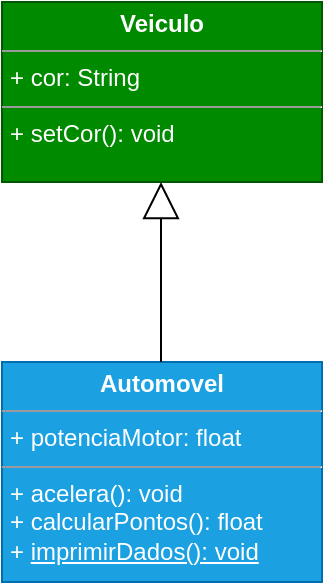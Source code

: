 <mxfile>
    <diagram id="5B_DRSLpBuyum9vvQ8Ed" name="Page-1">
        <mxGraphModel dx="549" dy="607" grid="1" gridSize="10" guides="1" tooltips="1" connect="1" arrows="1" fold="1" page="1" pageScale="1" pageWidth="850" pageHeight="1100" math="0" shadow="0">
            <root>
                <mxCell id="0"/>
                <mxCell id="1" parent="0"/>
                <mxCell id="50" value="&lt;p style=&quot;margin:0px;margin-top:4px;text-align:center;&quot;&gt;&lt;b&gt;Veiculo&lt;/b&gt;&lt;/p&gt;&lt;hr size=&quot;1&quot;&gt;&lt;p style=&quot;margin:0px;margin-left:4px;&quot;&gt;+ cor: String&lt;/p&gt;&lt;hr size=&quot;1&quot;&gt;&lt;p style=&quot;margin:0px;margin-left:4px;&quot;&gt;+ setCor(): void&lt;/p&gt;" style="verticalAlign=top;align=left;overflow=fill;fontSize=12;fontFamily=Helvetica;html=1;fillColor=#008a00;fontColor=#ffffff;strokeColor=#005700;" vertex="1" parent="1">
                    <mxGeometry x="290" y="210" width="160" height="90" as="geometry"/>
                </mxCell>
                <mxCell id="51" value="&lt;p style=&quot;margin:0px;margin-top:4px;text-align:center;&quot;&gt;&lt;b&gt;Automovel&lt;/b&gt;&lt;/p&gt;&lt;hr size=&quot;1&quot;&gt;&lt;p style=&quot;margin:0px;margin-left:4px;&quot;&gt;+ potenciaMotor: float&lt;/p&gt;&lt;hr size=&quot;1&quot;&gt;&lt;p style=&quot;margin:0px;margin-left:4px;&quot;&gt;+ acelera(): void&lt;/p&gt;&lt;p style=&quot;margin:0px;margin-left:4px;&quot;&gt;+ calcularPontos(): float&lt;/p&gt;&lt;p style=&quot;margin:0px;margin-left:4px;&quot;&gt;+ &lt;u&gt;imprimirDados(): void&lt;/u&gt;&lt;/p&gt;" style="verticalAlign=top;align=left;overflow=fill;fontSize=12;fontFamily=Helvetica;html=1;fillColor=#1ba1e2;fontColor=#ffffff;strokeColor=#006EAF;" vertex="1" parent="1">
                    <mxGeometry x="290" y="390" width="160" height="110" as="geometry"/>
                </mxCell>
                <mxCell id="52" value="" style="endArrow=block;endSize=16;endFill=0;html=1;" edge="1" parent="1">
                    <mxGeometry width="160" relative="1" as="geometry">
                        <mxPoint x="369.5" y="390" as="sourcePoint"/>
                        <mxPoint x="369.5" y="300" as="targetPoint"/>
                    </mxGeometry>
                </mxCell>
            </root>
        </mxGraphModel>
    </diagram>
</mxfile>